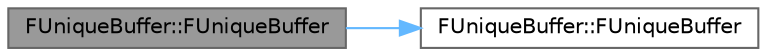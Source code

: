 digraph "FUniqueBuffer::FUniqueBuffer"
{
 // INTERACTIVE_SVG=YES
 // LATEX_PDF_SIZE
  bgcolor="transparent";
  edge [fontname=Helvetica,fontsize=10,labelfontname=Helvetica,labelfontsize=10];
  node [fontname=Helvetica,fontsize=10,shape=box,height=0.2,width=0.4];
  rankdir="LR";
  Node1 [id="Node000001",label="FUniqueBuffer::FUniqueBuffer",height=0.2,width=0.4,color="gray40", fillcolor="grey60", style="filled", fontcolor="black",tooltip=" "];
  Node1 -> Node2 [id="edge1_Node000001_Node000002",color="steelblue1",style="solid",tooltip=" "];
  Node2 [id="Node000002",label="FUniqueBuffer::FUniqueBuffer",height=0.2,width=0.4,color="grey40", fillcolor="white", style="filled",URL="$da/d4b/classFUniqueBuffer.html#a4ce74a21e8c60937288f2c9ad6382ecb",tooltip="Construct a null unique buffer."];
}
